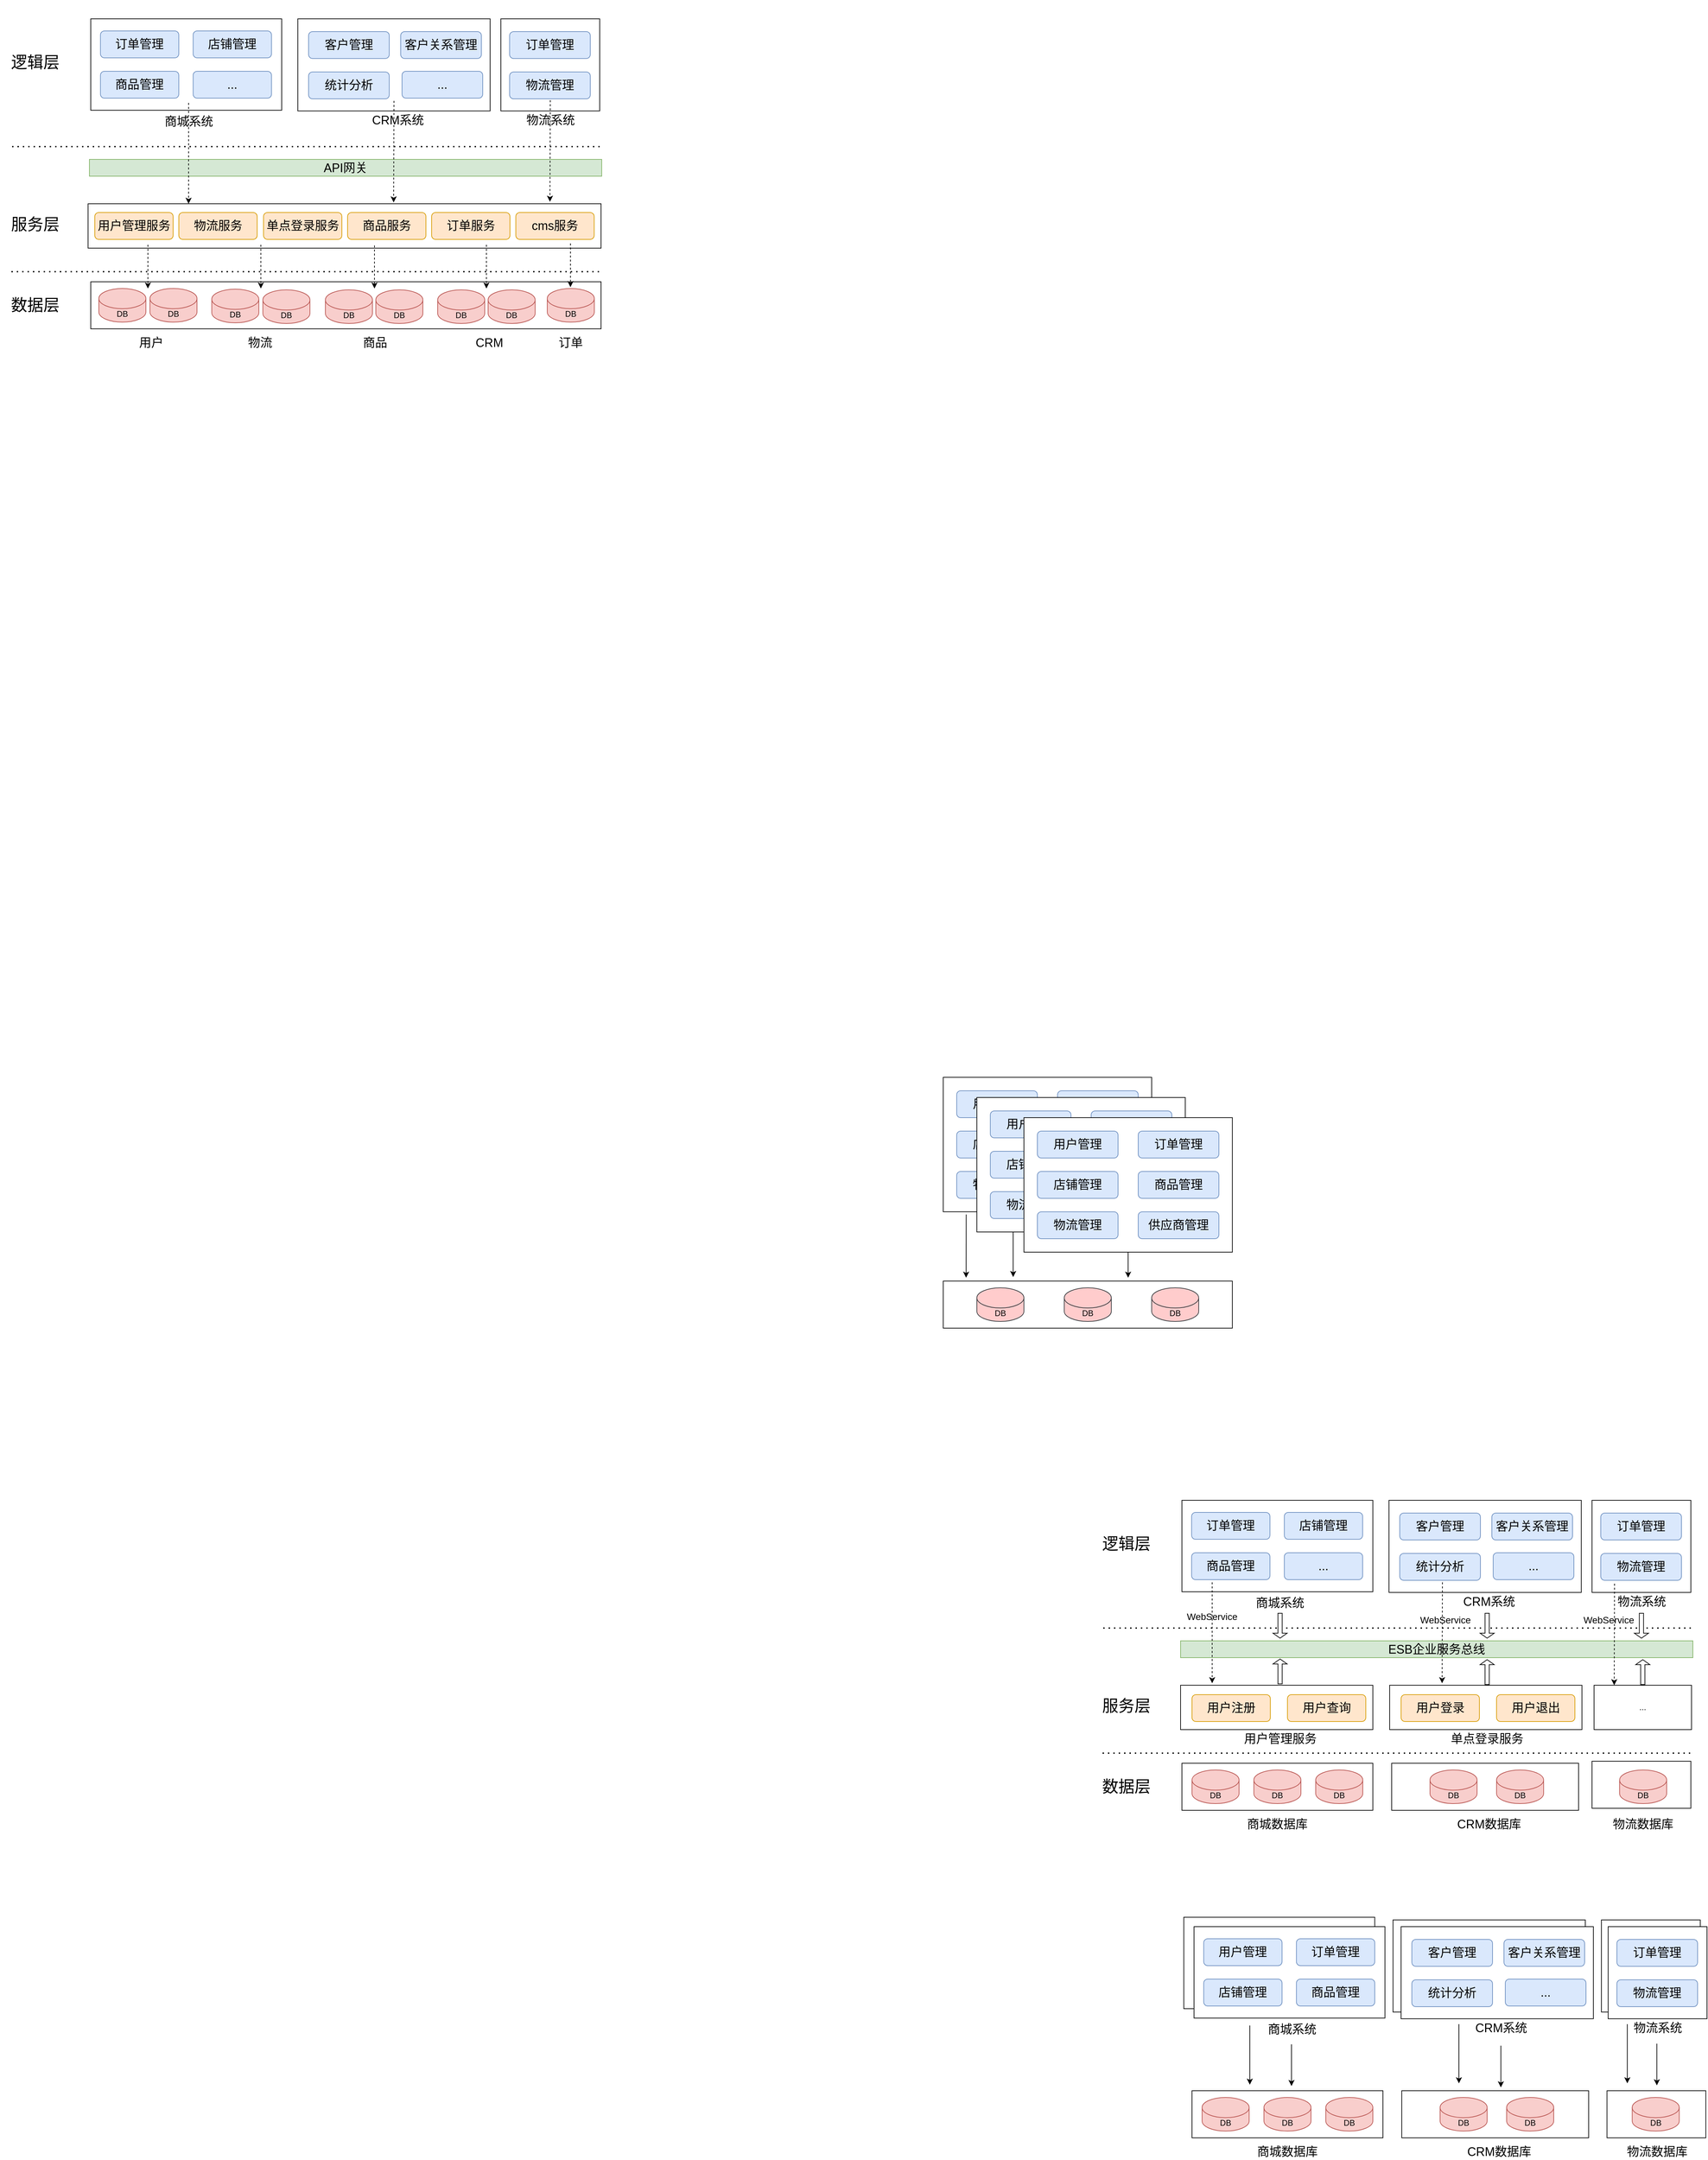 <mxfile version="13.6.9" type="device"><diagram id="atb8yzvWxAX2ImmXshVf" name="Page-1"><mxGraphModel dx="2546" dy="2280" grid="0" gridSize="10" guides="1" tooltips="1" connect="1" arrows="1" fold="1" page="0" pageScale="1" pageWidth="1169" pageHeight="827" math="0" shadow="0"><root><mxCell id="0"/><mxCell id="1" parent="0"/><mxCell id="edmctoWjj4-4gtBbXqCQ-34" value="" style="rounded=0;whiteSpace=wrap;html=1;" vertex="1" parent="1"><mxGeometry x="-1212" y="-999" width="763" height="66" as="geometry"/></mxCell><mxCell id="Y-5HPtdBzt-Wp92DAYRr-254" value="" style="rounded=0;whiteSpace=wrap;html=1;" parent="1" vertex="1"><mxGeometry x="1039" y="1553" width="147" height="137" as="geometry"/></mxCell><mxCell id="Y-5HPtdBzt-Wp92DAYRr-252" value="" style="rounded=0;whiteSpace=wrap;html=1;" parent="1" vertex="1"><mxGeometry x="729" y="1553" width="286" height="137" as="geometry"/></mxCell><mxCell id="Y-5HPtdBzt-Wp92DAYRr-155" value="" style="rounded=0;whiteSpace=wrap;html=1;" parent="1" vertex="1"><mxGeometry x="413" y="1204" width="286" height="66" as="geometry"/></mxCell><mxCell id="Y-5HPtdBzt-Wp92DAYRr-149" value="" style="rounded=0;whiteSpace=wrap;html=1;" parent="1" vertex="1"><mxGeometry x="1025" y="1317" width="147" height="70" as="geometry"/></mxCell><mxCell id="Y-5HPtdBzt-Wp92DAYRr-146" value="" style="rounded=0;whiteSpace=wrap;html=1;" parent="1" vertex="1"><mxGeometry x="727" y="1320" width="278" height="70" as="geometry"/></mxCell><mxCell id="Y-5HPtdBzt-Wp92DAYRr-110" value="" style="rounded=0;whiteSpace=wrap;html=1;" parent="1" vertex="1"><mxGeometry x="723" y="929" width="286" height="137" as="geometry"/></mxCell><mxCell id="Y-5HPtdBzt-Wp92DAYRr-58" value="" style="group" parent="1" vertex="1" connectable="0"><mxGeometry x="60" y="300" width="310" height="200" as="geometry"/></mxCell><mxCell id="Y-5HPtdBzt-Wp92DAYRr-59" value="" style="group" parent="Y-5HPtdBzt-Wp92DAYRr-58" vertex="1" connectable="0"><mxGeometry width="310" height="200" as="geometry"/></mxCell><mxCell id="Y-5HPtdBzt-Wp92DAYRr-60" value="" style="group" parent="Y-5HPtdBzt-Wp92DAYRr-59" vertex="1" connectable="0"><mxGeometry width="310" height="200" as="geometry"/></mxCell><mxCell id="Y-5HPtdBzt-Wp92DAYRr-61" value="" style="rounded=0;whiteSpace=wrap;html=1;" parent="Y-5HPtdBzt-Wp92DAYRr-60" vertex="1"><mxGeometry width="310" height="200" as="geometry"/></mxCell><mxCell id="Y-5HPtdBzt-Wp92DAYRr-62" value="&lt;font style=&quot;font-size: 18px&quot;&gt;订单管理&lt;/font&gt;" style="rounded=1;whiteSpace=wrap;html=1;fillColor=#dae8fc;strokeColor=#6c8ebf;" parent="Y-5HPtdBzt-Wp92DAYRr-60" vertex="1"><mxGeometry x="170" y="20" width="120" height="40" as="geometry"/></mxCell><mxCell id="Y-5HPtdBzt-Wp92DAYRr-63" value="&lt;font style=&quot;font-size: 18px&quot;&gt;商品管理&lt;/font&gt;" style="rounded=1;whiteSpace=wrap;html=1;fillColor=#dae8fc;strokeColor=#6c8ebf;" parent="Y-5HPtdBzt-Wp92DAYRr-60" vertex="1"><mxGeometry x="170" y="80" width="120" height="40" as="geometry"/></mxCell><mxCell id="Y-5HPtdBzt-Wp92DAYRr-64" value="&lt;font style=&quot;font-size: 18px&quot;&gt;物流管理&lt;/font&gt;" style="rounded=1;whiteSpace=wrap;html=1;fillColor=#dae8fc;strokeColor=#6c8ebf;" parent="Y-5HPtdBzt-Wp92DAYRr-60" vertex="1"><mxGeometry x="20" y="140" width="120" height="40" as="geometry"/></mxCell><mxCell id="Y-5HPtdBzt-Wp92DAYRr-65" value="&lt;font style=&quot;font-size: 18px&quot;&gt;店铺管理&lt;/font&gt;" style="rounded=1;whiteSpace=wrap;html=1;fillColor=#dae8fc;strokeColor=#6c8ebf;" parent="Y-5HPtdBzt-Wp92DAYRr-60" vertex="1"><mxGeometry x="20" y="80" width="120" height="40" as="geometry"/></mxCell><mxCell id="Y-5HPtdBzt-Wp92DAYRr-66" value="&lt;font style=&quot;font-size: 18px&quot;&gt;用户管理&lt;/font&gt;" style="rounded=1;whiteSpace=wrap;html=1;fillColor=#dae8fc;strokeColor=#6c8ebf;" parent="Y-5HPtdBzt-Wp92DAYRr-60" vertex="1"><mxGeometry x="20" y="20" width="120" height="40" as="geometry"/></mxCell><mxCell id="Y-5HPtdBzt-Wp92DAYRr-67" value="&lt;font style=&quot;font-size: 18px&quot;&gt;供应商管理&lt;/font&gt;" style="rounded=1;whiteSpace=wrap;html=1;fillColor=#dae8fc;strokeColor=#6c8ebf;" parent="Y-5HPtdBzt-Wp92DAYRr-60" vertex="1"><mxGeometry x="170" y="140" width="120" height="40" as="geometry"/></mxCell><mxCell id="Y-5HPtdBzt-Wp92DAYRr-21" value="" style="rounded=0;whiteSpace=wrap;html=1;" parent="1" vertex="1"><mxGeometry x="60" y="603" width="430" height="70" as="geometry"/></mxCell><mxCell id="Y-5HPtdBzt-Wp92DAYRr-15" value="DB" style="shape=cylinder3;whiteSpace=wrap;html=1;boundedLbl=1;backgroundOutline=1;size=15;fillColor=#ffcccc;strokeColor=#36393d;" parent="1" vertex="1"><mxGeometry x="110" y="613" width="70" height="50" as="geometry"/></mxCell><mxCell id="Y-5HPtdBzt-Wp92DAYRr-17" value="DB" style="shape=cylinder3;whiteSpace=wrap;html=1;boundedLbl=1;backgroundOutline=1;size=15;fillColor=#ffcccc;strokeColor=#36393d;" parent="1" vertex="1"><mxGeometry x="240" y="613" width="70" height="50" as="geometry"/></mxCell><mxCell id="Y-5HPtdBzt-Wp92DAYRr-18" value="DB" style="shape=cylinder3;whiteSpace=wrap;html=1;boundedLbl=1;backgroundOutline=1;size=15;fillColor=#ffcccc;strokeColor=#36393d;" parent="1" vertex="1"><mxGeometry x="370" y="613" width="70" height="50" as="geometry"/></mxCell><mxCell id="Y-5HPtdBzt-Wp92DAYRr-25" value="" style="endArrow=classic;html=1;" parent="1" edge="1"><mxGeometry width="50" height="50" relative="1" as="geometry"><mxPoint x="335" y="560" as="sourcePoint"/><mxPoint x="335" y="598" as="targetPoint"/></mxGeometry></mxCell><mxCell id="Y-5HPtdBzt-Wp92DAYRr-26" value="" style="endArrow=classic;html=1;" parent="1" edge="1"><mxGeometry width="50" height="50" relative="1" as="geometry"><mxPoint x="164" y="530" as="sourcePoint"/><mxPoint x="164" y="597" as="targetPoint"/></mxGeometry></mxCell><mxCell id="Y-5HPtdBzt-Wp92DAYRr-27" value="" style="endArrow=classic;html=1;exitX=0.065;exitY=1.02;exitDx=0;exitDy=0;exitPerimeter=0;" parent="1" edge="1"><mxGeometry width="50" height="50" relative="1" as="geometry"><mxPoint x="94.15" y="504" as="sourcePoint"/><mxPoint x="94" y="598" as="targetPoint"/></mxGeometry></mxCell><mxCell id="Y-5HPtdBzt-Wp92DAYRr-47" value="" style="group" parent="1" vertex="1" connectable="0"><mxGeometry x="180" y="360" width="310" height="200" as="geometry"/></mxCell><mxCell id="Y-5HPtdBzt-Wp92DAYRr-45" value="" style="group" parent="Y-5HPtdBzt-Wp92DAYRr-47" vertex="1" connectable="0"><mxGeometry width="310" height="200" as="geometry"/></mxCell><mxCell id="Y-5HPtdBzt-Wp92DAYRr-28" value="" style="group" parent="Y-5HPtdBzt-Wp92DAYRr-45" vertex="1" connectable="0"><mxGeometry width="310" height="200" as="geometry"/></mxCell><mxCell id="Y-5HPtdBzt-Wp92DAYRr-48" value="" style="group" parent="Y-5HPtdBzt-Wp92DAYRr-28" vertex="1" connectable="0"><mxGeometry x="-70" y="-30" width="310" height="200" as="geometry"/></mxCell><mxCell id="Y-5HPtdBzt-Wp92DAYRr-49" value="" style="group" parent="Y-5HPtdBzt-Wp92DAYRr-48" vertex="1" connectable="0"><mxGeometry width="310" height="200" as="geometry"/></mxCell><mxCell id="Y-5HPtdBzt-Wp92DAYRr-50" value="" style="group" parent="Y-5HPtdBzt-Wp92DAYRr-49" vertex="1" connectable="0"><mxGeometry width="310" height="200" as="geometry"/></mxCell><mxCell id="Y-5HPtdBzt-Wp92DAYRr-51" value="" style="rounded=0;whiteSpace=wrap;html=1;" parent="Y-5HPtdBzt-Wp92DAYRr-50" vertex="1"><mxGeometry width="310" height="200" as="geometry"/></mxCell><mxCell id="Y-5HPtdBzt-Wp92DAYRr-52" value="&lt;font style=&quot;font-size: 18px&quot;&gt;订单管理&lt;/font&gt;" style="rounded=1;whiteSpace=wrap;html=1;fillColor=#dae8fc;strokeColor=#6c8ebf;" parent="Y-5HPtdBzt-Wp92DAYRr-50" vertex="1"><mxGeometry x="170" y="20" width="120" height="40" as="geometry"/></mxCell><mxCell id="Y-5HPtdBzt-Wp92DAYRr-53" value="&lt;font style=&quot;font-size: 18px&quot;&gt;商品管理&lt;/font&gt;" style="rounded=1;whiteSpace=wrap;html=1;fillColor=#dae8fc;strokeColor=#6c8ebf;" parent="Y-5HPtdBzt-Wp92DAYRr-50" vertex="1"><mxGeometry x="170" y="80" width="120" height="40" as="geometry"/></mxCell><mxCell id="Y-5HPtdBzt-Wp92DAYRr-54" value="&lt;font style=&quot;font-size: 18px&quot;&gt;物流管理&lt;/font&gt;" style="rounded=1;whiteSpace=wrap;html=1;fillColor=#dae8fc;strokeColor=#6c8ebf;" parent="Y-5HPtdBzt-Wp92DAYRr-50" vertex="1"><mxGeometry x="20" y="140" width="120" height="40" as="geometry"/></mxCell><mxCell id="Y-5HPtdBzt-Wp92DAYRr-55" value="&lt;font style=&quot;font-size: 18px&quot;&gt;店铺管理&lt;/font&gt;" style="rounded=1;whiteSpace=wrap;html=1;fillColor=#dae8fc;strokeColor=#6c8ebf;" parent="Y-5HPtdBzt-Wp92DAYRr-50" vertex="1"><mxGeometry x="20" y="80" width="120" height="40" as="geometry"/></mxCell><mxCell id="Y-5HPtdBzt-Wp92DAYRr-56" value="&lt;font style=&quot;font-size: 18px&quot;&gt;用户管理&lt;/font&gt;" style="rounded=1;whiteSpace=wrap;html=1;fillColor=#dae8fc;strokeColor=#6c8ebf;" parent="Y-5HPtdBzt-Wp92DAYRr-50" vertex="1"><mxGeometry x="20" y="20" width="120" height="40" as="geometry"/></mxCell><mxCell id="Y-5HPtdBzt-Wp92DAYRr-57" value="&lt;font style=&quot;font-size: 18px&quot;&gt;供应商管理&lt;/font&gt;" style="rounded=1;whiteSpace=wrap;html=1;fillColor=#dae8fc;strokeColor=#6c8ebf;" parent="Y-5HPtdBzt-Wp92DAYRr-50" vertex="1"><mxGeometry x="170" y="140" width="120" height="40" as="geometry"/></mxCell><mxCell id="Y-5HPtdBzt-Wp92DAYRr-8" value="" style="rounded=0;whiteSpace=wrap;html=1;" parent="Y-5HPtdBzt-Wp92DAYRr-28" vertex="1"><mxGeometry width="310" height="200" as="geometry"/></mxCell><mxCell id="Y-5HPtdBzt-Wp92DAYRr-2" value="&lt;font style=&quot;font-size: 18px&quot;&gt;订单管理&lt;/font&gt;" style="rounded=1;whiteSpace=wrap;html=1;fillColor=#dae8fc;strokeColor=#6c8ebf;" parent="Y-5HPtdBzt-Wp92DAYRr-28" vertex="1"><mxGeometry x="170" y="20" width="120" height="40" as="geometry"/></mxCell><mxCell id="Y-5HPtdBzt-Wp92DAYRr-3" value="&lt;font style=&quot;font-size: 18px&quot;&gt;商品管理&lt;/font&gt;" style="rounded=1;whiteSpace=wrap;html=1;fillColor=#dae8fc;strokeColor=#6c8ebf;" parent="Y-5HPtdBzt-Wp92DAYRr-28" vertex="1"><mxGeometry x="170" y="80" width="120" height="40" as="geometry"/></mxCell><mxCell id="Y-5HPtdBzt-Wp92DAYRr-4" value="&lt;font style=&quot;font-size: 18px&quot;&gt;物流管理&lt;/font&gt;" style="rounded=1;whiteSpace=wrap;html=1;fillColor=#dae8fc;strokeColor=#6c8ebf;" parent="Y-5HPtdBzt-Wp92DAYRr-28" vertex="1"><mxGeometry x="20" y="140" width="120" height="40" as="geometry"/></mxCell><mxCell id="Y-5HPtdBzt-Wp92DAYRr-5" value="&lt;font style=&quot;font-size: 18px&quot;&gt;店铺管理&lt;/font&gt;" style="rounded=1;whiteSpace=wrap;html=1;fillColor=#dae8fc;strokeColor=#6c8ebf;" parent="Y-5HPtdBzt-Wp92DAYRr-28" vertex="1"><mxGeometry x="20" y="80" width="120" height="40" as="geometry"/></mxCell><mxCell id="Y-5HPtdBzt-Wp92DAYRr-6" value="&lt;font style=&quot;font-size: 18px&quot;&gt;用户管理&lt;/font&gt;" style="rounded=1;whiteSpace=wrap;html=1;fillColor=#dae8fc;strokeColor=#6c8ebf;" parent="Y-5HPtdBzt-Wp92DAYRr-28" vertex="1"><mxGeometry x="20" y="20" width="120" height="40" as="geometry"/></mxCell><mxCell id="Y-5HPtdBzt-Wp92DAYRr-7" value="&lt;font style=&quot;font-size: 18px&quot;&gt;供应商管理&lt;/font&gt;" style="rounded=1;whiteSpace=wrap;html=1;fillColor=#dae8fc;strokeColor=#6c8ebf;" parent="Y-5HPtdBzt-Wp92DAYRr-28" vertex="1"><mxGeometry x="170" y="140" width="120" height="40" as="geometry"/></mxCell><mxCell id="Y-5HPtdBzt-Wp92DAYRr-78" value="" style="rounded=0;whiteSpace=wrap;html=1;" parent="1" vertex="1"><mxGeometry x="415" y="1320" width="284" height="70" as="geometry"/></mxCell><mxCell id="Y-5HPtdBzt-Wp92DAYRr-79" value="DB" style="shape=cylinder3;whiteSpace=wrap;html=1;boundedLbl=1;backgroundOutline=1;size=15;fillColor=#f8cecc;strokeColor=#b85450;" parent="1" vertex="1"><mxGeometry x="430" y="1330" width="70" height="50" as="geometry"/></mxCell><mxCell id="Y-5HPtdBzt-Wp92DAYRr-80" value="DB" style="shape=cylinder3;whiteSpace=wrap;html=1;boundedLbl=1;backgroundOutline=1;size=15;fillColor=#f8cecc;strokeColor=#b85450;" parent="1" vertex="1"><mxGeometry x="522" y="1330" width="70" height="50" as="geometry"/></mxCell><mxCell id="Y-5HPtdBzt-Wp92DAYRr-81" value="DB" style="shape=cylinder3;whiteSpace=wrap;html=1;boundedLbl=1;backgroundOutline=1;size=15;fillColor=#f8cecc;strokeColor=#b85450;" parent="1" vertex="1"><mxGeometry x="614" y="1330" width="70" height="50" as="geometry"/></mxCell><mxCell id="Y-5HPtdBzt-Wp92DAYRr-106" value="" style="rounded=0;whiteSpace=wrap;html=1;" parent="1" vertex="1"><mxGeometry x="1025" y="929" width="147" height="137" as="geometry"/></mxCell><mxCell id="Y-5HPtdBzt-Wp92DAYRr-107" value="&lt;font style=&quot;font-size: 18px&quot;&gt;物流系统&lt;/font&gt;" style="text;html=1;strokeColor=none;fillColor=none;align=center;verticalAlign=middle;whiteSpace=wrap;rounded=0;" parent="1" vertex="1"><mxGeometry x="1053.5" y="1070" width="90" height="20" as="geometry"/></mxCell><mxCell id="Y-5HPtdBzt-Wp92DAYRr-74" value="&lt;font style=&quot;font-size: 18px&quot;&gt;物流管理&lt;/font&gt;" style="rounded=1;whiteSpace=wrap;html=1;fillColor=#dae8fc;strokeColor=#6c8ebf;" parent="1" vertex="1"><mxGeometry x="1038" y="1008" width="120" height="40" as="geometry"/></mxCell><mxCell id="Y-5HPtdBzt-Wp92DAYRr-108" value="&lt;font style=&quot;font-size: 18px&quot;&gt;订单管理&lt;/font&gt;" style="rounded=1;whiteSpace=wrap;html=1;fillColor=#dae8fc;strokeColor=#6c8ebf;" parent="1" vertex="1"><mxGeometry x="1038" y="948" width="120" height="40" as="geometry"/></mxCell><mxCell id="Y-5HPtdBzt-Wp92DAYRr-77" value="&lt;font style=&quot;font-size: 18px&quot;&gt;客户关系管理&lt;/font&gt;" style="rounded=1;whiteSpace=wrap;html=1;fillColor=#dae8fc;strokeColor=#6c8ebf;" parent="1" vertex="1"><mxGeometry x="876" y="948" width="120" height="40" as="geometry"/></mxCell><mxCell id="Y-5HPtdBzt-Wp92DAYRr-111" value="&lt;font style=&quot;font-size: 18px&quot;&gt;客户管理&lt;/font&gt;" style="rounded=1;whiteSpace=wrap;html=1;fillColor=#dae8fc;strokeColor=#6c8ebf;" parent="1" vertex="1"><mxGeometry x="739" y="948" width="120" height="40" as="geometry"/></mxCell><mxCell id="Y-5HPtdBzt-Wp92DAYRr-112" value="&lt;font style=&quot;font-size: 18px&quot;&gt;统计分析&lt;/font&gt;" style="rounded=1;whiteSpace=wrap;html=1;fillColor=#dae8fc;strokeColor=#6c8ebf;" parent="1" vertex="1"><mxGeometry x="739" y="1008" width="120" height="40" as="geometry"/></mxCell><mxCell id="Y-5HPtdBzt-Wp92DAYRr-113" value="&lt;font style=&quot;font-size: 18px&quot;&gt;CRM系统&lt;/font&gt;" style="text;html=1;strokeColor=none;fillColor=none;align=center;verticalAlign=middle;whiteSpace=wrap;rounded=0;" parent="1" vertex="1"><mxGeometry x="827" y="1070" width="90" height="20" as="geometry"/></mxCell><mxCell id="Y-5HPtdBzt-Wp92DAYRr-114" value="&lt;font style=&quot;font-size: 18px&quot;&gt;...&lt;/font&gt;" style="rounded=1;whiteSpace=wrap;html=1;fillColor=#dae8fc;strokeColor=#6c8ebf;" parent="1" vertex="1"><mxGeometry x="878" y="1007" width="120" height="40" as="geometry"/></mxCell><mxCell id="Y-5HPtdBzt-Wp92DAYRr-115" value="" style="group" parent="1" vertex="1" connectable="0"><mxGeometry x="415" y="901" width="284" height="173" as="geometry"/></mxCell><mxCell id="Y-5HPtdBzt-Wp92DAYRr-71" value="" style="rounded=0;whiteSpace=wrap;html=1;" parent="Y-5HPtdBzt-Wp92DAYRr-115" vertex="1"><mxGeometry y="28" width="284" height="136" as="geometry"/></mxCell><mxCell id="Y-5HPtdBzt-Wp92DAYRr-72" value="&lt;font style=&quot;font-size: 18px&quot;&gt;店铺管理&lt;/font&gt;" style="rounded=1;whiteSpace=wrap;html=1;fillColor=#dae8fc;strokeColor=#6c8ebf;" parent="Y-5HPtdBzt-Wp92DAYRr-115" vertex="1"><mxGeometry x="152.297" y="46" width="116.516" height="40" as="geometry"/></mxCell><mxCell id="Y-5HPtdBzt-Wp92DAYRr-73" value="&lt;font style=&quot;font-size: 18px&quot;&gt;...&lt;/font&gt;" style="rounded=1;whiteSpace=wrap;html=1;fillColor=#dae8fc;strokeColor=#6c8ebf;" parent="Y-5HPtdBzt-Wp92DAYRr-115" vertex="1"><mxGeometry x="152.297" y="106" width="116.516" height="40" as="geometry"/></mxCell><mxCell id="Y-5HPtdBzt-Wp92DAYRr-75" value="&lt;font style=&quot;font-size: 18px&quot;&gt;商品管理&lt;/font&gt;" style="rounded=1;whiteSpace=wrap;html=1;fillColor=#dae8fc;strokeColor=#6c8ebf;" parent="Y-5HPtdBzt-Wp92DAYRr-115" vertex="1"><mxGeometry x="14.419" y="106" width="116.516" height="40" as="geometry"/></mxCell><mxCell id="Y-5HPtdBzt-Wp92DAYRr-76" value="&lt;font style=&quot;font-size: 18px&quot;&gt;订单管理&lt;/font&gt;" style="rounded=1;whiteSpace=wrap;html=1;fillColor=#dae8fc;strokeColor=#6c8ebf;" parent="Y-5HPtdBzt-Wp92DAYRr-115" vertex="1"><mxGeometry x="14.419" y="46" width="116.516" height="40" as="geometry"/></mxCell><mxCell id="Y-5HPtdBzt-Wp92DAYRr-105" value="&lt;font style=&quot;font-size: 18px&quot;&gt;商城系统&lt;/font&gt;" style="text;html=1;strokeColor=none;fillColor=none;align=center;verticalAlign=middle;whiteSpace=wrap;rounded=0;" parent="1" vertex="1"><mxGeometry x="516" y="1072" width="90" height="20" as="geometry"/></mxCell><mxCell id="Y-5HPtdBzt-Wp92DAYRr-143" value="&lt;font style=&quot;font-size: 18px&quot;&gt;商城数据库&lt;/font&gt;" style="text;html=1;strokeColor=none;fillColor=none;align=center;verticalAlign=middle;whiteSpace=wrap;rounded=0;" parent="1" vertex="1"><mxGeometry x="503.25" y="1401" width="107.5" height="20" as="geometry"/></mxCell><mxCell id="Y-5HPtdBzt-Wp92DAYRr-144" value="DB" style="shape=cylinder3;whiteSpace=wrap;html=1;boundedLbl=1;backgroundOutline=1;size=15;fillColor=#f8cecc;strokeColor=#b85450;" parent="1" vertex="1"><mxGeometry x="784" y="1330" width="70" height="50" as="geometry"/></mxCell><mxCell id="Y-5HPtdBzt-Wp92DAYRr-145" value="DB" style="shape=cylinder3;whiteSpace=wrap;html=1;boundedLbl=1;backgroundOutline=1;size=15;fillColor=#f8cecc;strokeColor=#b85450;" parent="1" vertex="1"><mxGeometry x="883" y="1330" width="70" height="50" as="geometry"/></mxCell><mxCell id="Y-5HPtdBzt-Wp92DAYRr-148" value="DB" style="shape=cylinder3;whiteSpace=wrap;html=1;boundedLbl=1;backgroundOutline=1;size=15;fillColor=#f8cecc;strokeColor=#b85450;" parent="1" vertex="1"><mxGeometry x="1066" y="1330" width="70" height="50" as="geometry"/></mxCell><mxCell id="Y-5HPtdBzt-Wp92DAYRr-151" value="&lt;font style=&quot;font-size: 18px&quot;&gt;CRM数据库&lt;/font&gt;" style="text;html=1;strokeColor=none;fillColor=none;align=center;verticalAlign=middle;whiteSpace=wrap;rounded=0;" parent="1" vertex="1"><mxGeometry x="818.25" y="1401" width="107.5" height="20" as="geometry"/></mxCell><mxCell id="Y-5HPtdBzt-Wp92DAYRr-152" value="&lt;font style=&quot;font-size: 18px&quot;&gt;物流数据库&lt;/font&gt;" style="text;html=1;strokeColor=none;fillColor=none;align=center;verticalAlign=middle;whiteSpace=wrap;rounded=0;" parent="1" vertex="1"><mxGeometry x="1047.25" y="1401" width="107.5" height="20" as="geometry"/></mxCell><mxCell id="Y-5HPtdBzt-Wp92DAYRr-153" value="&lt;span style=&quot;font-size: 18px&quot;&gt;用户注册&lt;/span&gt;" style="rounded=1;whiteSpace=wrap;html=1;fillColor=#ffe6cc;strokeColor=#d79b00;" parent="1" vertex="1"><mxGeometry x="429.999" y="1218" width="116.516" height="40" as="geometry"/></mxCell><mxCell id="Y-5HPtdBzt-Wp92DAYRr-154" value="&lt;span style=&quot;font-size: 18px&quot;&gt;用户查询&lt;/span&gt;" style="rounded=1;whiteSpace=wrap;html=1;fillColor=#ffe6cc;strokeColor=#d79b00;" parent="1" vertex="1"><mxGeometry x="571.997" y="1218" width="116.516" height="40" as="geometry"/></mxCell><mxCell id="Y-5HPtdBzt-Wp92DAYRr-156" value="&lt;font style=&quot;font-size: 18px&quot;&gt;用户管理服务&lt;/font&gt;" style="text;html=1;strokeColor=none;fillColor=none;align=center;verticalAlign=middle;whiteSpace=wrap;rounded=0;" parent="1" vertex="1"><mxGeometry x="499.5" y="1274" width="123" height="20" as="geometry"/></mxCell><mxCell id="Y-5HPtdBzt-Wp92DAYRr-157" value="" style="rounded=0;whiteSpace=wrap;html=1;" parent="1" vertex="1"><mxGeometry x="724" y="1204" width="286" height="66" as="geometry"/></mxCell><mxCell id="Y-5HPtdBzt-Wp92DAYRr-158" value="&lt;span style=&quot;font-size: 18px&quot;&gt;用户登录&lt;/span&gt;" style="rounded=1;whiteSpace=wrap;html=1;fillColor=#ffe6cc;strokeColor=#d79b00;" parent="1" vertex="1"><mxGeometry x="740.999" y="1218" width="116.516" height="40" as="geometry"/></mxCell><mxCell id="Y-5HPtdBzt-Wp92DAYRr-159" value="&lt;span style=&quot;font-size: 18px&quot;&gt;用户退出&lt;/span&gt;" style="rounded=1;whiteSpace=wrap;html=1;fillColor=#ffe6cc;strokeColor=#d79b00;" parent="1" vertex="1"><mxGeometry x="882.997" y="1218" width="116.516" height="40" as="geometry"/></mxCell><mxCell id="Y-5HPtdBzt-Wp92DAYRr-160" value="&lt;font style=&quot;font-size: 18px&quot;&gt;单点登录服务&lt;/font&gt;" style="text;html=1;strokeColor=none;fillColor=none;align=center;verticalAlign=middle;whiteSpace=wrap;rounded=0;" parent="1" vertex="1"><mxGeometry x="808" y="1274" width="122" height="20" as="geometry"/></mxCell><mxCell id="Y-5HPtdBzt-Wp92DAYRr-161" value="..." style="rounded=0;whiteSpace=wrap;html=1;" parent="1" vertex="1"><mxGeometry x="1028" y="1204" width="145" height="66" as="geometry"/></mxCell><mxCell id="Y-5HPtdBzt-Wp92DAYRr-162" value="&lt;font style=&quot;font-size: 18px&quot;&gt;ESB企业服务总线&lt;/font&gt;" style="rounded=0;whiteSpace=wrap;html=1;fillColor=#d5e8d4;strokeColor=#82b366;" parent="1" vertex="1"><mxGeometry x="413" y="1138" width="762" height="25" as="geometry"/></mxCell><mxCell id="Y-5HPtdBzt-Wp92DAYRr-163" value="&lt;font style=&quot;font-size: 24px&quot;&gt;逻辑层&lt;/font&gt;" style="text;html=1;strokeColor=none;fillColor=none;align=center;verticalAlign=middle;whiteSpace=wrap;rounded=0;" parent="1" vertex="1"><mxGeometry x="280" y="983" width="105" height="22" as="geometry"/></mxCell><mxCell id="Y-5HPtdBzt-Wp92DAYRr-164" value="&lt;font style=&quot;font-size: 24px&quot;&gt;服务层&lt;/font&gt;" style="text;html=1;strokeColor=none;fillColor=none;align=center;verticalAlign=middle;whiteSpace=wrap;rounded=0;" parent="1" vertex="1"><mxGeometry x="280" y="1224" width="105" height="22" as="geometry"/></mxCell><mxCell id="Y-5HPtdBzt-Wp92DAYRr-165" value="&lt;font style=&quot;font-size: 24px&quot;&gt;数据层&lt;/font&gt;" style="text;html=1;strokeColor=none;fillColor=none;align=center;verticalAlign=middle;whiteSpace=wrap;rounded=0;" parent="1" vertex="1"><mxGeometry x="280" y="1344" width="105" height="22" as="geometry"/></mxCell><mxCell id="Y-5HPtdBzt-Wp92DAYRr-166" value="" style="endArrow=none;dashed=1;html=1;dashPattern=1 3;strokeWidth=2;" parent="1" edge="1"><mxGeometry width="50" height="50" relative="1" as="geometry"><mxPoint x="298" y="1119" as="sourcePoint"/><mxPoint x="1174" y="1119" as="targetPoint"/></mxGeometry></mxCell><mxCell id="Y-5HPtdBzt-Wp92DAYRr-167" value="" style="endArrow=none;dashed=1;html=1;dashPattern=1 3;strokeWidth=2;" parent="1" edge="1"><mxGeometry width="50" height="50" relative="1" as="geometry"><mxPoint x="297" y="1305" as="sourcePoint"/><mxPoint x="1173" y="1305" as="targetPoint"/></mxGeometry></mxCell><mxCell id="Y-5HPtdBzt-Wp92DAYRr-168" value="" style="shape=singleArrow;direction=south;whiteSpace=wrap;html=1;" parent="1" vertex="1"><mxGeometry x="550.5" y="1097" width="21" height="37" as="geometry"/></mxCell><mxCell id="Y-5HPtdBzt-Wp92DAYRr-169" value="" style="shape=singleArrow;direction=south;whiteSpace=wrap;html=1;rotation=-180;" parent="1" vertex="1"><mxGeometry x="550.5" y="1165" width="21" height="37" as="geometry"/></mxCell><mxCell id="Y-5HPtdBzt-Wp92DAYRr-170" value="" style="shape=singleArrow;direction=south;whiteSpace=wrap;html=1;" parent="1" vertex="1"><mxGeometry x="858.5" y="1097" width="21" height="37" as="geometry"/></mxCell><mxCell id="Y-5HPtdBzt-Wp92DAYRr-171" value="" style="shape=singleArrow;direction=south;whiteSpace=wrap;html=1;rotation=-180;" parent="1" vertex="1"><mxGeometry x="858.5" y="1166" width="21" height="37" as="geometry"/></mxCell><mxCell id="Y-5HPtdBzt-Wp92DAYRr-172" value="" style="shape=singleArrow;direction=south;whiteSpace=wrap;html=1;rotation=-180;" parent="1" vertex="1"><mxGeometry x="1090" y="1166" width="21" height="37" as="geometry"/></mxCell><mxCell id="Y-5HPtdBzt-Wp92DAYRr-173" value="" style="shape=singleArrow;direction=south;whiteSpace=wrap;html=1;" parent="1" vertex="1"><mxGeometry x="1088" y="1097" width="21" height="37" as="geometry"/></mxCell><mxCell id="Y-5HPtdBzt-Wp92DAYRr-176" value="&lt;font style=&quot;font-size: 14px&quot;&gt;WebService&lt;/font&gt;" style="text;html=1;strokeColor=none;fillColor=none;align=center;verticalAlign=middle;whiteSpace=wrap;rounded=0;" parent="1" vertex="1"><mxGeometry x="440" y="1092" width="40" height="20" as="geometry"/></mxCell><mxCell id="Y-5HPtdBzt-Wp92DAYRr-177" value="&lt;font style=&quot;font-size: 14px&quot;&gt;WebService&lt;/font&gt;" style="text;html=1;strokeColor=none;fillColor=none;align=center;verticalAlign=middle;whiteSpace=wrap;rounded=0;" parent="1" vertex="1"><mxGeometry x="787" y="1097" width="40" height="20" as="geometry"/></mxCell><mxCell id="Y-5HPtdBzt-Wp92DAYRr-178" value="&lt;font style=&quot;font-size: 14px&quot;&gt;WebService&lt;/font&gt;" style="text;html=1;strokeColor=none;fillColor=none;align=center;verticalAlign=middle;whiteSpace=wrap;rounded=0;" parent="1" vertex="1"><mxGeometry x="1030" y="1097" width="40" height="20" as="geometry"/></mxCell><mxCell id="Y-5HPtdBzt-Wp92DAYRr-179" value="" style="endArrow=classic;html=1;dashed=1;" parent="1" edge="1"><mxGeometry width="50" height="50" relative="1" as="geometry"><mxPoint x="460" y="1051" as="sourcePoint"/><mxPoint x="460" y="1201" as="targetPoint"/></mxGeometry></mxCell><mxCell id="Y-5HPtdBzt-Wp92DAYRr-180" value="" style="endArrow=classic;html=1;dashed=1;" parent="1" edge="1"><mxGeometry width="50" height="50" relative="1" as="geometry"><mxPoint x="802.5" y="1051" as="sourcePoint"/><mxPoint x="802" y="1201" as="targetPoint"/></mxGeometry></mxCell><mxCell id="Y-5HPtdBzt-Wp92DAYRr-181" value="" style="endArrow=classic;html=1;dashed=1;" parent="1" edge="1"><mxGeometry width="50" height="50" relative="1" as="geometry"><mxPoint x="1058.5" y="1053" as="sourcePoint"/><mxPoint x="1058" y="1204" as="targetPoint"/></mxGeometry></mxCell><mxCell id="Y-5HPtdBzt-Wp92DAYRr-183" value="" style="rounded=0;whiteSpace=wrap;html=1;" parent="1" vertex="1"><mxGeometry x="1047.25" y="1807" width="147" height="70" as="geometry"/></mxCell><mxCell id="Y-5HPtdBzt-Wp92DAYRr-184" value="" style="rounded=0;whiteSpace=wrap;html=1;" parent="1" vertex="1"><mxGeometry x="742" y="1807" width="278" height="70" as="geometry"/></mxCell><mxCell id="Y-5HPtdBzt-Wp92DAYRr-185" value="" style="rounded=0;whiteSpace=wrap;html=1;" parent="1" vertex="1"><mxGeometry x="741" y="1563" width="286" height="137" as="geometry"/></mxCell><mxCell id="Y-5HPtdBzt-Wp92DAYRr-186" value="" style="rounded=0;whiteSpace=wrap;html=1;" parent="1" vertex="1"><mxGeometry x="430" y="1807" width="284" height="70" as="geometry"/></mxCell><mxCell id="Y-5HPtdBzt-Wp92DAYRr-187" value="DB" style="shape=cylinder3;whiteSpace=wrap;html=1;boundedLbl=1;backgroundOutline=1;size=15;fillColor=#f8cecc;strokeColor=#b85450;" parent="1" vertex="1"><mxGeometry x="445" y="1817" width="70" height="50" as="geometry"/></mxCell><mxCell id="Y-5HPtdBzt-Wp92DAYRr-188" value="DB" style="shape=cylinder3;whiteSpace=wrap;html=1;boundedLbl=1;backgroundOutline=1;size=15;fillColor=#f8cecc;strokeColor=#b85450;" parent="1" vertex="1"><mxGeometry x="537" y="1817" width="70" height="50" as="geometry"/></mxCell><mxCell id="Y-5HPtdBzt-Wp92DAYRr-189" value="DB" style="shape=cylinder3;whiteSpace=wrap;html=1;boundedLbl=1;backgroundOutline=1;size=15;fillColor=#f8cecc;strokeColor=#b85450;" parent="1" vertex="1"><mxGeometry x="629" y="1817" width="70" height="50" as="geometry"/></mxCell><mxCell id="Y-5HPtdBzt-Wp92DAYRr-190" value="" style="rounded=0;whiteSpace=wrap;html=1;" parent="1" vertex="1"><mxGeometry x="1049" y="1563" width="147" height="137" as="geometry"/></mxCell><mxCell id="Y-5HPtdBzt-Wp92DAYRr-191" value="&lt;font style=&quot;font-size: 18px&quot;&gt;物流系统&lt;/font&gt;" style="text;html=1;strokeColor=none;fillColor=none;align=center;verticalAlign=middle;whiteSpace=wrap;rounded=0;" parent="1" vertex="1"><mxGeometry x="1077.5" y="1704" width="90" height="20" as="geometry"/></mxCell><mxCell id="Y-5HPtdBzt-Wp92DAYRr-192" value="&lt;font style=&quot;font-size: 18px&quot;&gt;物流管理&lt;/font&gt;" style="rounded=1;whiteSpace=wrap;html=1;fillColor=#dae8fc;strokeColor=#6c8ebf;" parent="1" vertex="1"><mxGeometry x="1062" y="1642" width="120" height="40" as="geometry"/></mxCell><mxCell id="Y-5HPtdBzt-Wp92DAYRr-193" value="&lt;font style=&quot;font-size: 18px&quot;&gt;订单管理&lt;/font&gt;" style="rounded=1;whiteSpace=wrap;html=1;fillColor=#dae8fc;strokeColor=#6c8ebf;" parent="1" vertex="1"><mxGeometry x="1062" y="1582" width="120" height="40" as="geometry"/></mxCell><mxCell id="Y-5HPtdBzt-Wp92DAYRr-194" value="&lt;font style=&quot;font-size: 18px&quot;&gt;客户关系管理&lt;/font&gt;" style="rounded=1;whiteSpace=wrap;html=1;fillColor=#dae8fc;strokeColor=#6c8ebf;" parent="1" vertex="1"><mxGeometry x="894" y="1582" width="120" height="40" as="geometry"/></mxCell><mxCell id="Y-5HPtdBzt-Wp92DAYRr-195" value="&lt;font style=&quot;font-size: 18px&quot;&gt;客户管理&lt;/font&gt;" style="rounded=1;whiteSpace=wrap;html=1;fillColor=#dae8fc;strokeColor=#6c8ebf;" parent="1" vertex="1"><mxGeometry x="757" y="1582" width="120" height="40" as="geometry"/></mxCell><mxCell id="Y-5HPtdBzt-Wp92DAYRr-196" value="&lt;font style=&quot;font-size: 18px&quot;&gt;统计分析&lt;/font&gt;" style="rounded=1;whiteSpace=wrap;html=1;fillColor=#dae8fc;strokeColor=#6c8ebf;" parent="1" vertex="1"><mxGeometry x="757" y="1642" width="120" height="40" as="geometry"/></mxCell><mxCell id="Y-5HPtdBzt-Wp92DAYRr-197" value="&lt;font style=&quot;font-size: 18px&quot;&gt;CRM系统&lt;/font&gt;" style="text;html=1;strokeColor=none;fillColor=none;align=center;verticalAlign=middle;whiteSpace=wrap;rounded=0;" parent="1" vertex="1"><mxGeometry x="845" y="1704" width="90" height="20" as="geometry"/></mxCell><mxCell id="Y-5HPtdBzt-Wp92DAYRr-198" value="&lt;font style=&quot;font-size: 18px&quot;&gt;...&lt;/font&gt;" style="rounded=1;whiteSpace=wrap;html=1;fillColor=#dae8fc;strokeColor=#6c8ebf;" parent="1" vertex="1"><mxGeometry x="896" y="1641" width="120" height="40" as="geometry"/></mxCell><mxCell id="Y-5HPtdBzt-Wp92DAYRr-199" value="" style="group" parent="1" vertex="1" connectable="0"><mxGeometry x="433" y="1535" width="284" height="173" as="geometry"/></mxCell><mxCell id="Y-5HPtdBzt-Wp92DAYRr-245" value="" style="group" parent="Y-5HPtdBzt-Wp92DAYRr-199" vertex="1" connectable="0"><mxGeometry x="-15.19" y="-14" width="284" height="173" as="geometry"/></mxCell><mxCell id="Y-5HPtdBzt-Wp92DAYRr-246" value="" style="rounded=0;whiteSpace=wrap;html=1;" parent="Y-5HPtdBzt-Wp92DAYRr-245" vertex="1"><mxGeometry y="28" width="284" height="136" as="geometry"/></mxCell><mxCell id="Y-5HPtdBzt-Wp92DAYRr-200" value="" style="rounded=0;whiteSpace=wrap;html=1;" parent="Y-5HPtdBzt-Wp92DAYRr-199" vertex="1"><mxGeometry y="28" width="284" height="136" as="geometry"/></mxCell><mxCell id="Y-5HPtdBzt-Wp92DAYRr-201" value="&lt;font style=&quot;font-size: 18px&quot;&gt;订单管理&lt;/font&gt;" style="rounded=1;whiteSpace=wrap;html=1;fillColor=#dae8fc;strokeColor=#6c8ebf;" parent="Y-5HPtdBzt-Wp92DAYRr-199" vertex="1"><mxGeometry x="152.297" y="46" width="116.516" height="40" as="geometry"/></mxCell><mxCell id="Y-5HPtdBzt-Wp92DAYRr-202" value="&lt;font style=&quot;font-size: 18px&quot;&gt;商品管理&lt;/font&gt;" style="rounded=1;whiteSpace=wrap;html=1;fillColor=#dae8fc;strokeColor=#6c8ebf;" parent="Y-5HPtdBzt-Wp92DAYRr-199" vertex="1"><mxGeometry x="152.297" y="106" width="116.516" height="40" as="geometry"/></mxCell><mxCell id="Y-5HPtdBzt-Wp92DAYRr-203" value="&lt;font style=&quot;font-size: 18px&quot;&gt;店铺管理&lt;/font&gt;" style="rounded=1;whiteSpace=wrap;html=1;fillColor=#dae8fc;strokeColor=#6c8ebf;" parent="Y-5HPtdBzt-Wp92DAYRr-199" vertex="1"><mxGeometry x="14.419" y="106" width="116.516" height="40" as="geometry"/></mxCell><mxCell id="Y-5HPtdBzt-Wp92DAYRr-204" value="&lt;font style=&quot;font-size: 18px&quot;&gt;用户管理&lt;/font&gt;" style="rounded=1;whiteSpace=wrap;html=1;fillColor=#dae8fc;strokeColor=#6c8ebf;" parent="Y-5HPtdBzt-Wp92DAYRr-199" vertex="1"><mxGeometry x="14.419" y="46" width="116.516" height="40" as="geometry"/></mxCell><mxCell id="Y-5HPtdBzt-Wp92DAYRr-205" value="&lt;font style=&quot;font-size: 18px&quot;&gt;商城系统&lt;/font&gt;" style="text;html=1;strokeColor=none;fillColor=none;align=center;verticalAlign=middle;whiteSpace=wrap;rounded=0;" parent="1" vertex="1"><mxGeometry x="534" y="1706" width="90" height="20" as="geometry"/></mxCell><mxCell id="Y-5HPtdBzt-Wp92DAYRr-206" value="&lt;font style=&quot;font-size: 18px&quot;&gt;商城数据库&lt;/font&gt;" style="text;html=1;strokeColor=none;fillColor=none;align=center;verticalAlign=middle;whiteSpace=wrap;rounded=0;" parent="1" vertex="1"><mxGeometry x="518.25" y="1888" width="107.5" height="20" as="geometry"/></mxCell><mxCell id="Y-5HPtdBzt-Wp92DAYRr-207" value="DB" style="shape=cylinder3;whiteSpace=wrap;html=1;boundedLbl=1;backgroundOutline=1;size=15;fillColor=#f8cecc;strokeColor=#b85450;" parent="1" vertex="1"><mxGeometry x="799" y="1817" width="70" height="50" as="geometry"/></mxCell><mxCell id="Y-5HPtdBzt-Wp92DAYRr-208" value="DB" style="shape=cylinder3;whiteSpace=wrap;html=1;boundedLbl=1;backgroundOutline=1;size=15;fillColor=#f8cecc;strokeColor=#b85450;" parent="1" vertex="1"><mxGeometry x="898" y="1817" width="70" height="50" as="geometry"/></mxCell><mxCell id="Y-5HPtdBzt-Wp92DAYRr-209" value="DB" style="shape=cylinder3;whiteSpace=wrap;html=1;boundedLbl=1;backgroundOutline=1;size=15;fillColor=#f8cecc;strokeColor=#b85450;" parent="1" vertex="1"><mxGeometry x="1084.75" y="1817" width="70" height="50" as="geometry"/></mxCell><mxCell id="Y-5HPtdBzt-Wp92DAYRr-210" value="&lt;font style=&quot;font-size: 18px&quot;&gt;CRM数据库&lt;/font&gt;" style="text;html=1;strokeColor=none;fillColor=none;align=center;verticalAlign=middle;whiteSpace=wrap;rounded=0;" parent="1" vertex="1"><mxGeometry x="833.25" y="1888" width="107.5" height="20" as="geometry"/></mxCell><mxCell id="Y-5HPtdBzt-Wp92DAYRr-211" value="&lt;font style=&quot;font-size: 18px&quot;&gt;物流数据库&lt;/font&gt;" style="text;html=1;strokeColor=none;fillColor=none;align=center;verticalAlign=middle;whiteSpace=wrap;rounded=0;" parent="1" vertex="1"><mxGeometry x="1068.25" y="1888" width="107.5" height="20" as="geometry"/></mxCell><mxCell id="Y-5HPtdBzt-Wp92DAYRr-238" value="" style="endArrow=classic;html=1;" parent="1" edge="1"><mxGeometry width="50" height="50" relative="1" as="geometry"><mxPoint x="578" y="1738" as="sourcePoint"/><mxPoint x="578" y="1800" as="targetPoint"/></mxGeometry></mxCell><mxCell id="Y-5HPtdBzt-Wp92DAYRr-255" value="" style="endArrow=classic;html=1;" parent="1" edge="1"><mxGeometry width="50" height="50" relative="1" as="geometry"><mxPoint x="889.41" y="1740.0" as="sourcePoint"/><mxPoint x="889.41" y="1802" as="targetPoint"/></mxGeometry></mxCell><mxCell id="Y-5HPtdBzt-Wp92DAYRr-256" value="" style="endArrow=classic;html=1;" parent="1" edge="1"><mxGeometry width="50" height="50" relative="1" as="geometry"><mxPoint x="1121.41" y="1737.0" as="sourcePoint"/><mxPoint x="1121.41" y="1799" as="targetPoint"/></mxGeometry></mxCell><mxCell id="Y-5HPtdBzt-Wp92DAYRr-257" value="" style="endArrow=classic;html=1;" parent="1" edge="1"><mxGeometry width="50" height="50" relative="1" as="geometry"><mxPoint x="516" y="1710.0" as="sourcePoint"/><mxPoint x="516" y="1798" as="targetPoint"/></mxGeometry></mxCell><mxCell id="Y-5HPtdBzt-Wp92DAYRr-258" value="" style="endArrow=classic;html=1;" parent="1" edge="1"><mxGeometry width="50" height="50" relative="1" as="geometry"><mxPoint x="827.0" y="1708.0" as="sourcePoint"/><mxPoint x="827.0" y="1796.0" as="targetPoint"/></mxGeometry></mxCell><mxCell id="Y-5HPtdBzt-Wp92DAYRr-259" value="" style="endArrow=classic;html=1;" parent="1" edge="1"><mxGeometry width="50" height="50" relative="1" as="geometry"><mxPoint x="1077.5" y="1708.0" as="sourcePoint"/><mxPoint x="1077.5" y="1796.0" as="targetPoint"/></mxGeometry></mxCell><mxCell id="edmctoWjj4-4gtBbXqCQ-4" value="" style="rounded=0;whiteSpace=wrap;html=1;" vertex="1" parent="1"><mxGeometry x="-900" y="-1274" width="286" height="137" as="geometry"/></mxCell><mxCell id="edmctoWjj4-4gtBbXqCQ-5" value="" style="rounded=0;whiteSpace=wrap;html=1;" vertex="1" parent="1"><mxGeometry x="-1208" y="-883" width="759" height="70" as="geometry"/></mxCell><mxCell id="edmctoWjj4-4gtBbXqCQ-6" value="DB" style="shape=cylinder3;whiteSpace=wrap;html=1;boundedLbl=1;backgroundOutline=1;size=15;fillColor=#f8cecc;strokeColor=#b85450;" vertex="1" parent="1"><mxGeometry x="-1196" y="-873" width="70" height="50" as="geometry"/></mxCell><mxCell id="edmctoWjj4-4gtBbXqCQ-7" value="DB" style="shape=cylinder3;whiteSpace=wrap;html=1;boundedLbl=1;backgroundOutline=1;size=15;fillColor=#f8cecc;strokeColor=#b85450;" vertex="1" parent="1"><mxGeometry x="-1120" y="-873" width="70" height="50" as="geometry"/></mxCell><mxCell id="edmctoWjj4-4gtBbXqCQ-8" value="DB" style="shape=cylinder3;whiteSpace=wrap;html=1;boundedLbl=1;backgroundOutline=1;size=15;fillColor=#f8cecc;strokeColor=#b85450;" vertex="1" parent="1"><mxGeometry x="-1028" y="-872" width="70" height="50" as="geometry"/></mxCell><mxCell id="edmctoWjj4-4gtBbXqCQ-9" value="" style="rounded=0;whiteSpace=wrap;html=1;" vertex="1" parent="1"><mxGeometry x="-598" y="-1274" width="147" height="137" as="geometry"/></mxCell><mxCell id="edmctoWjj4-4gtBbXqCQ-10" value="&lt;font style=&quot;font-size: 18px&quot;&gt;物流系统&lt;/font&gt;" style="text;html=1;strokeColor=none;fillColor=none;align=center;verticalAlign=middle;whiteSpace=wrap;rounded=0;" vertex="1" parent="1"><mxGeometry x="-569.5" y="-1133" width="90" height="20" as="geometry"/></mxCell><mxCell id="edmctoWjj4-4gtBbXqCQ-11" value="&lt;font style=&quot;font-size: 18px&quot;&gt;物流管理&lt;/font&gt;" style="rounded=1;whiteSpace=wrap;html=1;fillColor=#dae8fc;strokeColor=#6c8ebf;" vertex="1" parent="1"><mxGeometry x="-585" y="-1195" width="120" height="40" as="geometry"/></mxCell><mxCell id="edmctoWjj4-4gtBbXqCQ-12" value="&lt;font style=&quot;font-size: 18px&quot;&gt;订单管理&lt;/font&gt;" style="rounded=1;whiteSpace=wrap;html=1;fillColor=#dae8fc;strokeColor=#6c8ebf;" vertex="1" parent="1"><mxGeometry x="-585" y="-1255" width="120" height="40" as="geometry"/></mxCell><mxCell id="edmctoWjj4-4gtBbXqCQ-13" value="&lt;font style=&quot;font-size: 18px&quot;&gt;客户关系管理&lt;/font&gt;" style="rounded=1;whiteSpace=wrap;html=1;fillColor=#dae8fc;strokeColor=#6c8ebf;" vertex="1" parent="1"><mxGeometry x="-747" y="-1255" width="120" height="40" as="geometry"/></mxCell><mxCell id="edmctoWjj4-4gtBbXqCQ-14" value="&lt;font style=&quot;font-size: 18px&quot;&gt;客户管理&lt;/font&gt;" style="rounded=1;whiteSpace=wrap;html=1;fillColor=#dae8fc;strokeColor=#6c8ebf;" vertex="1" parent="1"><mxGeometry x="-884" y="-1255" width="120" height="40" as="geometry"/></mxCell><mxCell id="edmctoWjj4-4gtBbXqCQ-15" value="&lt;font style=&quot;font-size: 18px&quot;&gt;统计分析&lt;/font&gt;" style="rounded=1;whiteSpace=wrap;html=1;fillColor=#dae8fc;strokeColor=#6c8ebf;" vertex="1" parent="1"><mxGeometry x="-884" y="-1195" width="120" height="40" as="geometry"/></mxCell><mxCell id="edmctoWjj4-4gtBbXqCQ-16" value="&lt;font style=&quot;font-size: 18px&quot;&gt;CRM系统&lt;/font&gt;" style="text;html=1;strokeColor=none;fillColor=none;align=center;verticalAlign=middle;whiteSpace=wrap;rounded=0;" vertex="1" parent="1"><mxGeometry x="-796" y="-1133" width="90" height="20" as="geometry"/></mxCell><mxCell id="edmctoWjj4-4gtBbXqCQ-17" value="&lt;font style=&quot;font-size: 18px&quot;&gt;...&lt;/font&gt;" style="rounded=1;whiteSpace=wrap;html=1;fillColor=#dae8fc;strokeColor=#6c8ebf;" vertex="1" parent="1"><mxGeometry x="-745" y="-1196" width="120" height="40" as="geometry"/></mxCell><mxCell id="edmctoWjj4-4gtBbXqCQ-18" value="" style="group" vertex="1" connectable="0" parent="1"><mxGeometry x="-1208" y="-1302" width="284" height="173" as="geometry"/></mxCell><mxCell id="edmctoWjj4-4gtBbXqCQ-19" value="" style="rounded=0;whiteSpace=wrap;html=1;" vertex="1" parent="edmctoWjj4-4gtBbXqCQ-18"><mxGeometry y="28" width="284" height="136" as="geometry"/></mxCell><mxCell id="edmctoWjj4-4gtBbXqCQ-20" value="&lt;font style=&quot;font-size: 18px&quot;&gt;店铺管理&lt;/font&gt;" style="rounded=1;whiteSpace=wrap;html=1;fillColor=#dae8fc;strokeColor=#6c8ebf;" vertex="1" parent="edmctoWjj4-4gtBbXqCQ-18"><mxGeometry x="152.297" y="46" width="116.516" height="40" as="geometry"/></mxCell><mxCell id="edmctoWjj4-4gtBbXqCQ-21" value="&lt;font style=&quot;font-size: 18px&quot;&gt;...&lt;/font&gt;" style="rounded=1;whiteSpace=wrap;html=1;fillColor=#dae8fc;strokeColor=#6c8ebf;" vertex="1" parent="edmctoWjj4-4gtBbXqCQ-18"><mxGeometry x="152.297" y="106" width="116.516" height="40" as="geometry"/></mxCell><mxCell id="edmctoWjj4-4gtBbXqCQ-22" value="&lt;font style=&quot;font-size: 18px&quot;&gt;商品管理&lt;/font&gt;" style="rounded=1;whiteSpace=wrap;html=1;fillColor=#dae8fc;strokeColor=#6c8ebf;" vertex="1" parent="edmctoWjj4-4gtBbXqCQ-18"><mxGeometry x="14.419" y="106" width="116.516" height="40" as="geometry"/></mxCell><mxCell id="edmctoWjj4-4gtBbXqCQ-23" value="&lt;font style=&quot;font-size: 18px&quot;&gt;订单管理&lt;/font&gt;" style="rounded=1;whiteSpace=wrap;html=1;fillColor=#dae8fc;strokeColor=#6c8ebf;" vertex="1" parent="edmctoWjj4-4gtBbXqCQ-18"><mxGeometry x="14.419" y="46" width="116.516" height="40" as="geometry"/></mxCell><mxCell id="edmctoWjj4-4gtBbXqCQ-24" value="&lt;font style=&quot;font-size: 18px&quot;&gt;商城系统&lt;/font&gt;" style="text;html=1;strokeColor=none;fillColor=none;align=center;verticalAlign=middle;whiteSpace=wrap;rounded=0;" vertex="1" parent="1"><mxGeometry x="-1107" y="-1131" width="90" height="20" as="geometry"/></mxCell><mxCell id="edmctoWjj4-4gtBbXqCQ-26" value="DB" style="shape=cylinder3;whiteSpace=wrap;html=1;boundedLbl=1;backgroundOutline=1;size=15;fillColor=#f8cecc;strokeColor=#b85450;" vertex="1" parent="1"><mxGeometry x="-952" y="-871" width="70" height="50" as="geometry"/></mxCell><mxCell id="edmctoWjj4-4gtBbXqCQ-27" value="DB" style="shape=cylinder3;whiteSpace=wrap;html=1;boundedLbl=1;backgroundOutline=1;size=15;fillColor=#f8cecc;strokeColor=#b85450;" vertex="1" parent="1"><mxGeometry x="-859" y="-871" width="70" height="50" as="geometry"/></mxCell><mxCell id="edmctoWjj4-4gtBbXqCQ-28" value="DB" style="shape=cylinder3;whiteSpace=wrap;html=1;boundedLbl=1;backgroundOutline=1;size=15;fillColor=#f8cecc;strokeColor=#b85450;" vertex="1" parent="1"><mxGeometry x="-617" y="-871" width="70" height="50" as="geometry"/></mxCell><mxCell id="edmctoWjj4-4gtBbXqCQ-29" value="&lt;font style=&quot;font-size: 18px&quot;&gt;CRM&lt;/font&gt;" style="text;html=1;strokeColor=none;fillColor=none;align=center;verticalAlign=middle;whiteSpace=wrap;rounded=0;" vertex="1" parent="1"><mxGeometry x="-669" y="-802" width="107.5" height="20" as="geometry"/></mxCell><mxCell id="edmctoWjj4-4gtBbXqCQ-31" value="&lt;span style=&quot;font-size: 18px&quot;&gt;用户管理服务&lt;/span&gt;" style="rounded=1;whiteSpace=wrap;html=1;fillColor=#ffe6cc;strokeColor=#d79b00;" vertex="1" parent="1"><mxGeometry x="-1202.001" y="-986" width="116.516" height="40" as="geometry"/></mxCell><mxCell id="edmctoWjj4-4gtBbXqCQ-32" value="&lt;span style=&quot;font-size: 18px&quot;&gt;物流服务&lt;/span&gt;" style="rounded=1;whiteSpace=wrap;html=1;fillColor=#ffe6cc;strokeColor=#d79b00;" vertex="1" parent="1"><mxGeometry x="-1077" y="-986" width="116.516" height="40" as="geometry"/></mxCell><mxCell id="edmctoWjj4-4gtBbXqCQ-35" value="&lt;span style=&quot;font-size: 18px&quot;&gt;单点登录服务&lt;/span&gt;" style="rounded=1;whiteSpace=wrap;html=1;fillColor=#ffe6cc;strokeColor=#d79b00;" vertex="1" parent="1"><mxGeometry x="-951" y="-986" width="116.516" height="40" as="geometry"/></mxCell><mxCell id="edmctoWjj4-4gtBbXqCQ-36" value="&lt;span style=&quot;font-size: 18px&quot;&gt;商品服务&lt;/span&gt;" style="rounded=1;whiteSpace=wrap;html=1;fillColor=#ffe6cc;strokeColor=#d79b00;" vertex="1" parent="1"><mxGeometry x="-826" y="-986" width="116.516" height="40" as="geometry"/></mxCell><mxCell id="edmctoWjj4-4gtBbXqCQ-39" value="&lt;font style=&quot;font-size: 18px&quot;&gt;API网关&lt;/font&gt;" style="rounded=0;whiteSpace=wrap;html=1;fillColor=#d5e8d4;strokeColor=#82b366;" vertex="1" parent="1"><mxGeometry x="-1210" y="-1065" width="762" height="25" as="geometry"/></mxCell><mxCell id="edmctoWjj4-4gtBbXqCQ-40" value="&lt;font style=&quot;font-size: 24px&quot;&gt;逻辑层&lt;/font&gt;" style="text;html=1;strokeColor=none;fillColor=none;align=center;verticalAlign=middle;whiteSpace=wrap;rounded=0;" vertex="1" parent="1"><mxGeometry x="-1343" y="-1220" width="105" height="22" as="geometry"/></mxCell><mxCell id="edmctoWjj4-4gtBbXqCQ-41" value="&lt;font style=&quot;font-size: 24px&quot;&gt;服务层&lt;/font&gt;" style="text;html=1;strokeColor=none;fillColor=none;align=center;verticalAlign=middle;whiteSpace=wrap;rounded=0;" vertex="1" parent="1"><mxGeometry x="-1343" y="-979" width="105" height="22" as="geometry"/></mxCell><mxCell id="edmctoWjj4-4gtBbXqCQ-42" value="&lt;font style=&quot;font-size: 24px&quot;&gt;数据层&lt;/font&gt;" style="text;html=1;strokeColor=none;fillColor=none;align=center;verticalAlign=middle;whiteSpace=wrap;rounded=0;" vertex="1" parent="1"><mxGeometry x="-1343" y="-859" width="105" height="22" as="geometry"/></mxCell><mxCell id="edmctoWjj4-4gtBbXqCQ-43" value="" style="endArrow=none;dashed=1;html=1;dashPattern=1 3;strokeWidth=2;" edge="1" parent="1"><mxGeometry width="50" height="50" relative="1" as="geometry"><mxPoint x="-1325" y="-1084" as="sourcePoint"/><mxPoint x="-449" y="-1084" as="targetPoint"/></mxGeometry></mxCell><mxCell id="edmctoWjj4-4gtBbXqCQ-44" value="" style="endArrow=none;dashed=1;html=1;dashPattern=1 3;strokeWidth=2;" edge="1" parent="1"><mxGeometry width="50" height="50" relative="1" as="geometry"><mxPoint x="-1326" y="-898" as="sourcePoint"/><mxPoint x="-450" y="-898" as="targetPoint"/></mxGeometry></mxCell><mxCell id="edmctoWjj4-4gtBbXqCQ-54" value="" style="endArrow=classic;html=1;dashed=1;" edge="1" parent="1"><mxGeometry width="50" height="50" relative="1" as="geometry"><mxPoint x="-1062.5" y="-1149" as="sourcePoint"/><mxPoint x="-1062.5" y="-999" as="targetPoint"/></mxGeometry></mxCell><mxCell id="edmctoWjj4-4gtBbXqCQ-56" value="" style="endArrow=classic;html=1;dashed=1;" edge="1" parent="1"><mxGeometry width="50" height="50" relative="1" as="geometry"><mxPoint x="-524.5" y="-1153" as="sourcePoint"/><mxPoint x="-525" y="-1002" as="targetPoint"/></mxGeometry></mxCell><mxCell id="edmctoWjj4-4gtBbXqCQ-57" value="" style="endArrow=classic;html=1;dashed=1;" edge="1" parent="1"><mxGeometry width="50" height="50" relative="1" as="geometry"><mxPoint x="-757" y="-1152" as="sourcePoint"/><mxPoint x="-757.5" y="-1001" as="targetPoint"/></mxGeometry></mxCell><mxCell id="edmctoWjj4-4gtBbXqCQ-59" value="&lt;span style=&quot;font-size: 18px&quot;&gt;订单服务&lt;/span&gt;" style="rounded=1;whiteSpace=wrap;html=1;fillColor=#ffe6cc;strokeColor=#d79b00;" vertex="1" parent="1"><mxGeometry x="-701" y="-986" width="116.516" height="40" as="geometry"/></mxCell><mxCell id="edmctoWjj4-4gtBbXqCQ-60" value="&lt;span style=&quot;font-size: 18px&quot;&gt;cms服务&lt;/span&gt;" style="rounded=1;whiteSpace=wrap;html=1;fillColor=#ffe6cc;strokeColor=#d79b00;" vertex="1" parent="1"><mxGeometry x="-575.743" y="-986" width="116.516" height="40" as="geometry"/></mxCell><mxCell id="edmctoWjj4-4gtBbXqCQ-62" value="" style="endArrow=classic;html=1;dashed=1;" edge="1" parent="1"><mxGeometry width="50" height="50" relative="1" as="geometry"><mxPoint x="-1123" y="-938" as="sourcePoint"/><mxPoint x="-1123" y="-873" as="targetPoint"/></mxGeometry></mxCell><mxCell id="edmctoWjj4-4gtBbXqCQ-63" value="" style="endArrow=classic;html=1;dashed=1;" edge="1" parent="1"><mxGeometry width="50" height="50" relative="1" as="geometry"><mxPoint x="-619.5" y="-938" as="sourcePoint"/><mxPoint x="-619.5" y="-873" as="targetPoint"/></mxGeometry></mxCell><mxCell id="edmctoWjj4-4gtBbXqCQ-64" value="" style="endArrow=classic;html=1;dashed=1;" edge="1" parent="1"><mxGeometry width="50" height="50" relative="1" as="geometry"><mxPoint x="-786" y="-937" as="sourcePoint"/><mxPoint x="-786" y="-873" as="targetPoint"/></mxGeometry></mxCell><mxCell id="edmctoWjj4-4gtBbXqCQ-67" value="&lt;font style=&quot;font-size: 18px&quot;&gt;物流&lt;/font&gt;" style="text;html=1;strokeColor=none;fillColor=none;align=center;verticalAlign=middle;whiteSpace=wrap;rounded=0;" vertex="1" parent="1"><mxGeometry x="-1010" y="-802" width="107.5" height="20" as="geometry"/></mxCell><mxCell id="edmctoWjj4-4gtBbXqCQ-68" value="&lt;span style=&quot;font-size: 18px&quot;&gt;商品&lt;/span&gt;" style="text;html=1;strokeColor=none;fillColor=none;align=center;verticalAlign=middle;whiteSpace=wrap;rounded=0;" vertex="1" parent="1"><mxGeometry x="-839" y="-802" width="107.5" height="20" as="geometry"/></mxCell><mxCell id="edmctoWjj4-4gtBbXqCQ-70" value="DB" style="shape=cylinder3;whiteSpace=wrap;html=1;boundedLbl=1;backgroundOutline=1;size=15;fillColor=#f8cecc;strokeColor=#b85450;" vertex="1" parent="1"><mxGeometry x="-784" y="-871" width="70" height="50" as="geometry"/></mxCell><mxCell id="edmctoWjj4-4gtBbXqCQ-74" value="" style="endArrow=classic;html=1;dashed=1;" edge="1" parent="1"><mxGeometry width="50" height="50" relative="1" as="geometry"><mxPoint x="-955" y="-938" as="sourcePoint"/><mxPoint x="-955" y="-873" as="targetPoint"/></mxGeometry></mxCell><mxCell id="edmctoWjj4-4gtBbXqCQ-75" value="DB" style="shape=cylinder3;whiteSpace=wrap;html=1;boundedLbl=1;backgroundOutline=1;size=15;fillColor=#f8cecc;strokeColor=#b85450;" vertex="1" parent="1"><mxGeometry x="-692" y="-871" width="70" height="50" as="geometry"/></mxCell><mxCell id="edmctoWjj4-4gtBbXqCQ-76" value="DB" style="shape=cylinder3;whiteSpace=wrap;html=1;boundedLbl=1;backgroundOutline=1;size=15;fillColor=#f8cecc;strokeColor=#b85450;" vertex="1" parent="1"><mxGeometry x="-529" y="-873" width="70" height="50" as="geometry"/></mxCell><mxCell id="edmctoWjj4-4gtBbXqCQ-77" value="" style="endArrow=classic;html=1;dashed=1;" edge="1" parent="1"><mxGeometry width="50" height="50" relative="1" as="geometry"><mxPoint x="-494.5" y="-940" as="sourcePoint"/><mxPoint x="-494.5" y="-875" as="targetPoint"/></mxGeometry></mxCell><mxCell id="edmctoWjj4-4gtBbXqCQ-78" value="&lt;span style=&quot;font-size: 18px&quot;&gt;订单&lt;/span&gt;" style="text;html=1;strokeColor=none;fillColor=none;align=center;verticalAlign=middle;whiteSpace=wrap;rounded=0;" vertex="1" parent="1"><mxGeometry x="-547.75" y="-802" width="107.5" height="20" as="geometry"/></mxCell><mxCell id="edmctoWjj4-4gtBbXqCQ-25" value="&lt;font style=&quot;font-size: 18px&quot;&gt;用户&lt;/font&gt;" style="text;html=1;strokeColor=none;fillColor=none;align=center;verticalAlign=middle;whiteSpace=wrap;rounded=0;" vertex="1" parent="1"><mxGeometry x="-1172" y="-802" width="107.5" height="20" as="geometry"/></mxCell></root></mxGraphModel></diagram></mxfile>